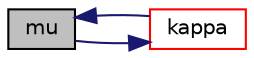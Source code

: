 digraph "mu"
{
  bgcolor="transparent";
  edge [fontname="Helvetica",fontsize="10",labelfontname="Helvetica",labelfontsize="10"];
  node [fontname="Helvetica",fontsize="10",shape=record];
  rankdir="LR";
  Node1 [label="mu",height=0.2,width=0.4,color="black", fillcolor="grey75", style="filled", fontcolor="black"];
  Node1 -> Node2 [color="midnightblue",fontsize="10",style="solid",fontname="Helvetica"];
  Node2 [label="kappa",height=0.2,width=0.4,color="red",URL="$a00396.html#ade885edc7c55d70ee36aebd5b3d666e9",tooltip="Thermal conductivity [W/mK]. "];
  Node2 -> Node1 [color="midnightblue",fontsize="10",style="solid",fontname="Helvetica"];
}
